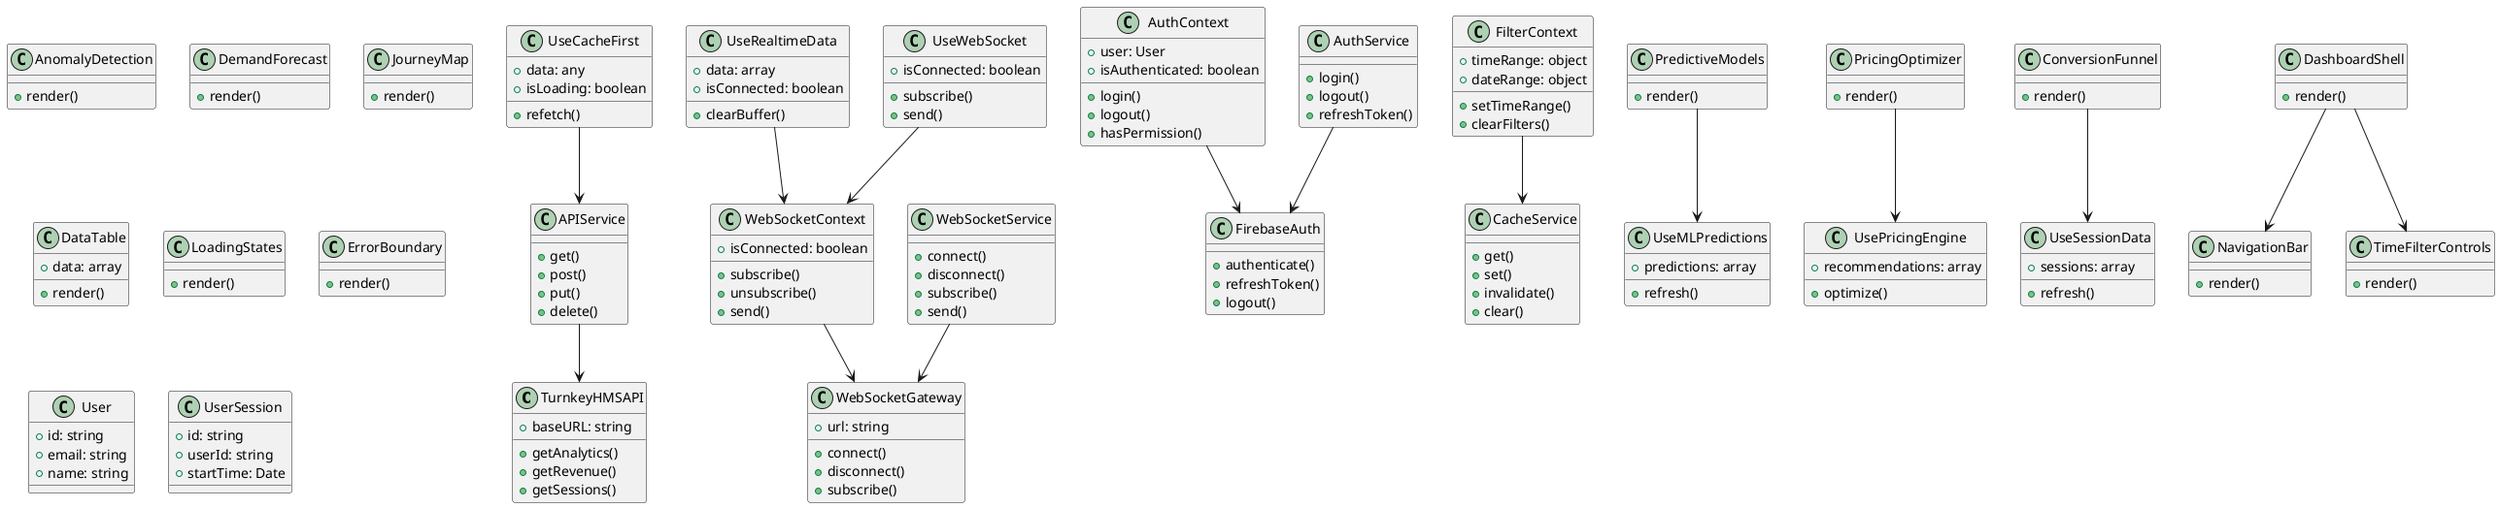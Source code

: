 @startuml

class TurnkeyHMSAPI {
  +baseURL: string
  +getAnalytics()
  +getRevenue()
  +getSessions()
}

class WebSocketGateway {
  +url: string
  +connect()
  +disconnect()
  +subscribe()
}

class FirebaseAuth {
  +authenticate()
  +refreshToken()
  +logout()
}

class AuthContext {
  +user: User
  +isAuthenticated: boolean
  +login()
  +logout()
  +hasPermission()
}

class WebSocketContext {
  +isConnected: boolean
  +subscribe()
  +unsubscribe()
  +send()
}

class FilterContext {
  +timeRange: object
  +dateRange: object
  +setTimeRange()
  +clearFilters()
}

class APIService {
  +get()
  +post()
  +put()
  +delete()
}

class WebSocketService {
  +connect()
  +disconnect()
  +subscribe()
  +send()
}

class CacheService {
  +get()
  +set()
  +invalidate()
  +clear()
}

class AuthService {
  +login()
  +logout()
  +refreshToken()
}

class UseRealtimeData {
  +data: array
  +isConnected: boolean
  +clearBuffer()
}

class UseCacheFirst {
  +data: any
  +isLoading: boolean
  +refetch()
}

class UseWebSocket {
  +isConnected: boolean
  +subscribe()
  +send()
}

class PredictiveModels {
  +render()
}

class AnomalyDetection {
  +render()
}

class UseMLPredictions {
  +predictions: array
  +refresh()
}

class PricingOptimizer {
  +render()
}

class DemandForecast {
  +render()
}

class UsePricingEngine {
  +recommendations: array
  +optimize()
}

class ConversionFunnel {
  +render()
}

class JourneyMap {
  +render()
}

class UseSessionData {
  +sessions: array
  +refresh()
}

class DataTable {
  +data: array
  +render()
}

class LoadingStates {
  +render()
}

class ErrorBoundary {
  +render()
}

class DashboardShell {
  +render()
}

class NavigationBar {
  +render()
}

class TimeFilterControls {
  +render()
}

class User {
  +id: string
  +email: string
  +name: string
}

class UserSession {
  +id: string
  +userId: string
  +startTime: Date
}

AuthContext --> FirebaseAuth
WebSocketContext --> WebSocketGateway
FilterContext --> CacheService
APIService --> TurnkeyHMSAPI
WebSocketService --> WebSocketGateway
AuthService --> FirebaseAuth
UseRealtimeData --> WebSocketContext
UseCacheFirst --> APIService
UseWebSocket --> WebSocketContext
PredictiveModels --> UseMLPredictions
ConversionFunnel --> UseSessionData
PricingOptimizer --> UsePricingEngine
DashboardShell --> NavigationBar
DashboardShell --> TimeFilterControls

@enduml

